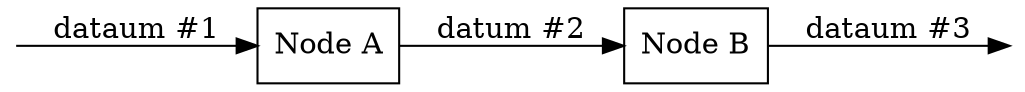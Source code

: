 digraph prodcons {
	rankdir=LR;
	a[shape=point,style=invis];
	producer[label="Node A", shape=box];
	consumer[label="Node B", shape=box];
	b[shape=point,style=invis];
	a->producer[label="dataum #1"];
	producer->consumer[label="datum #2"];
	consumer->b[label="dataum #3"];

}
